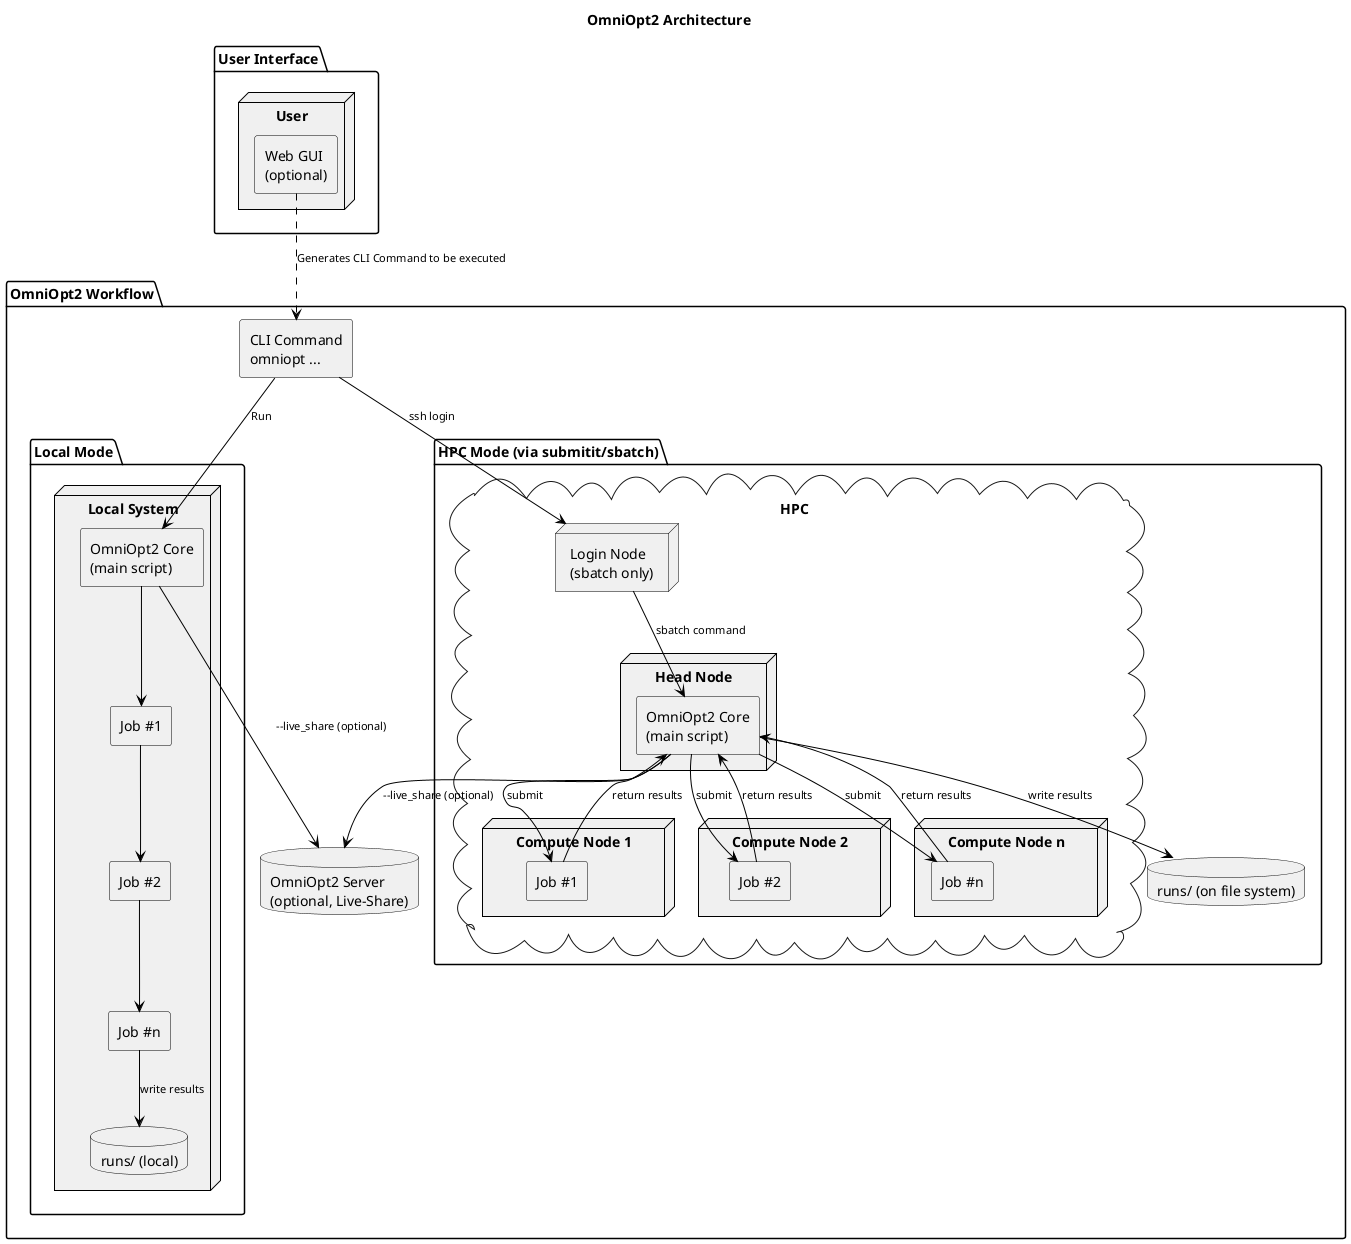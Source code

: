 @startuml

!if (MODE_DARK == "true")
  skinparam backgroundColor #1e1e1e
  skinparam defaultFontColor #ffffff
  skinparam titleFontColor #ffffff
  skinparam componentFontColor #ffffff
  skinparam nodeFontColor #ffffff
  skinparam databaseFontColor #ffffff
  skinparam arrowColor #ffffff
  skinparam ArrowFontColor #ffffff
  skinparam componentBackgroundColor #2d2d2d
  skinparam nodeBackgroundColor #2d2d2d
  skinparam databaseBackgroundColor #2d2d2d
  skinparam componentBorderColor #cccccc
  skinparam nodeBorderColor #cccccc
  skinparam databaseBorderColor #cccccc
!else
  skinparam backgroundColor #ffffff
  skinparam defaultFontColor #000000
  skinparam titleFontColor #000000
  skinparam componentFontColor #000000
  skinparam nodeFontColor #000000
  skinparam databaseFontColor #000000
  skinparam arrowColor #000000
  skinparam ArrowFontColor #000000
  skinparam componentBackgroundColor #f0f0f0
  skinparam nodeBackgroundColor #f0f0f0
  skinparam databaseBackgroundColor #f0f0f0
  skinparam componentBorderColor #000000
  skinparam nodeBorderColor #000000
  skinparam databaseBorderColor #000000
!endif

skinparam componentStyle rectangle
skinparam defaultFontName Monospace
skinparam ArrowFontSize 11

title OmniOpt2 Architecture

package "User Interface" {
  node "User" {
    component "Web GUI\n(optional)" as GUI
  }
}

package "OmniOpt2 Workflow" {

  component "CLI Command\nomniopt ..." as CLI

  GUI ..> CLI : Generates CLI Command to be executed

  database "OmniOpt2 Server\n(optional, Live-Share)" as OmniOpt2Server

  package "Local Mode" {
    node "Local System" {
      component "OmniOpt2 Core\n(main script)" as LocalCore
      component "Job #1" as LocalJobs1
      component "Job #2" as LocalJobs2
      component "Job #n" as LocalJobs3
      database "runs/ (local)" as LocalRuns
    }

    CLI --> LocalCore : Run
    LocalCore --> LocalJobs1
    LocalJobs1 --> LocalJobs2
    LocalJobs2 --> LocalJobs3
    LocalJobs3 --> LocalRuns : write results
    LocalCore --> OmniOpt2Server : --live_share (optional)
  }

  package "HPC Mode (via submitit/sbatch)" {

    cloud "HPC" {

      node "Login Node\n(sbatch only)" as LoginNode

      node "Head Node" {
        component "OmniOpt2 Core\n(main script)" as HPCMaster
      }

      node "Compute Node 1" {
        component "Job #1" as Job1
      }

      node "Compute Node 2" {
        component "Job #2" as Job2
      }

      node "Compute Node n" {
        component "Job #n" as Job3
      }
    }

    database "runs/ (on file system)" as HPCRuns

    CLI --> LoginNode : ssh login
    LoginNode --> HPCMaster : sbatch command

    HPCMaster --> Job1 : submit
    HPCMaster --> Job2 : submit
    HPCMaster --> Job3 : submit

    Job1 -down-> HPCMaster : return results
    Job2 -down-> HPCMaster : return results
    Job3 -down-> HPCMaster : return results

    HPCMaster --> HPCRuns : write results
    HPCMaster --> OmniOpt2Server : --live_share (optional)
  }
}

@enduml
